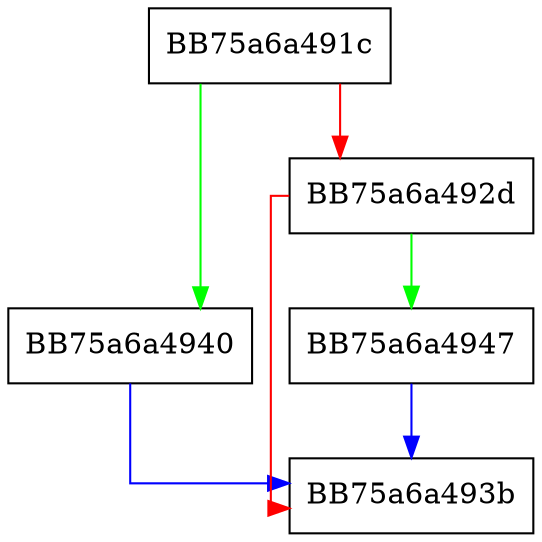 digraph ZSTD_matchState_dictMode {
  node [shape="box"];
  graph [splines=ortho];
  BB75a6a491c -> BB75a6a4940 [color="green"];
  BB75a6a491c -> BB75a6a492d [color="red"];
  BB75a6a492d -> BB75a6a4947 [color="green"];
  BB75a6a492d -> BB75a6a493b [color="red"];
  BB75a6a4940 -> BB75a6a493b [color="blue"];
  BB75a6a4947 -> BB75a6a493b [color="blue"];
}
